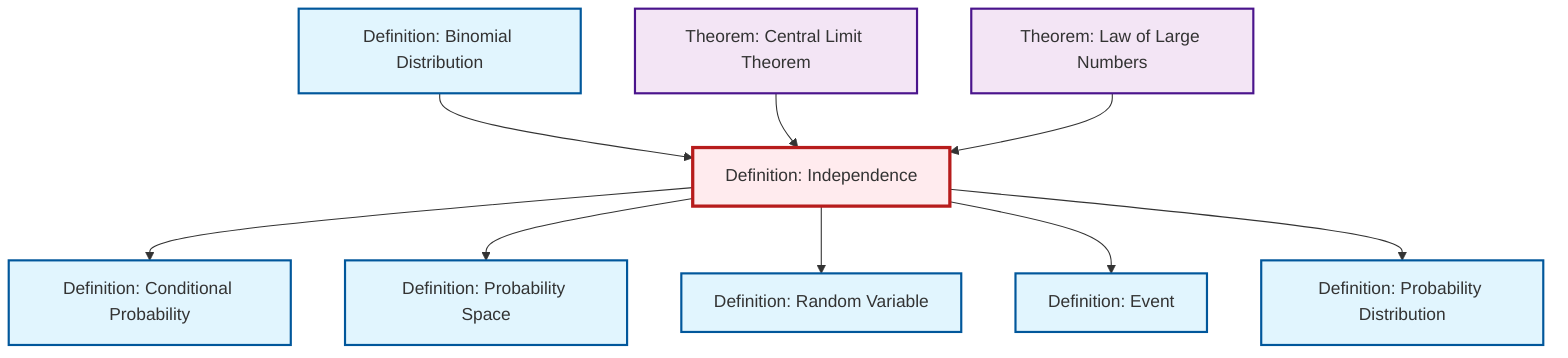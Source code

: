 graph TD
    classDef definition fill:#e1f5fe,stroke:#01579b,stroke-width:2px
    classDef theorem fill:#f3e5f5,stroke:#4a148c,stroke-width:2px
    classDef axiom fill:#fff3e0,stroke:#e65100,stroke-width:2px
    classDef example fill:#e8f5e9,stroke:#1b5e20,stroke-width:2px
    classDef current fill:#ffebee,stroke:#b71c1c,stroke-width:3px
    thm-central-limit["Theorem: Central Limit Theorem"]:::theorem
    def-probability-space["Definition: Probability Space"]:::definition
    def-conditional-probability["Definition: Conditional Probability"]:::definition
    def-random-variable["Definition: Random Variable"]:::definition
    def-independence["Definition: Independence"]:::definition
    thm-law-of-large-numbers["Theorem: Law of Large Numbers"]:::theorem
    def-event["Definition: Event"]:::definition
    def-binomial-distribution["Definition: Binomial Distribution"]:::definition
    def-probability-distribution["Definition: Probability Distribution"]:::definition
    def-independence --> def-conditional-probability
    def-independence --> def-probability-space
    def-binomial-distribution --> def-independence
    def-independence --> def-random-variable
    def-independence --> def-event
    thm-central-limit --> def-independence
    def-independence --> def-probability-distribution
    thm-law-of-large-numbers --> def-independence
    class def-independence current